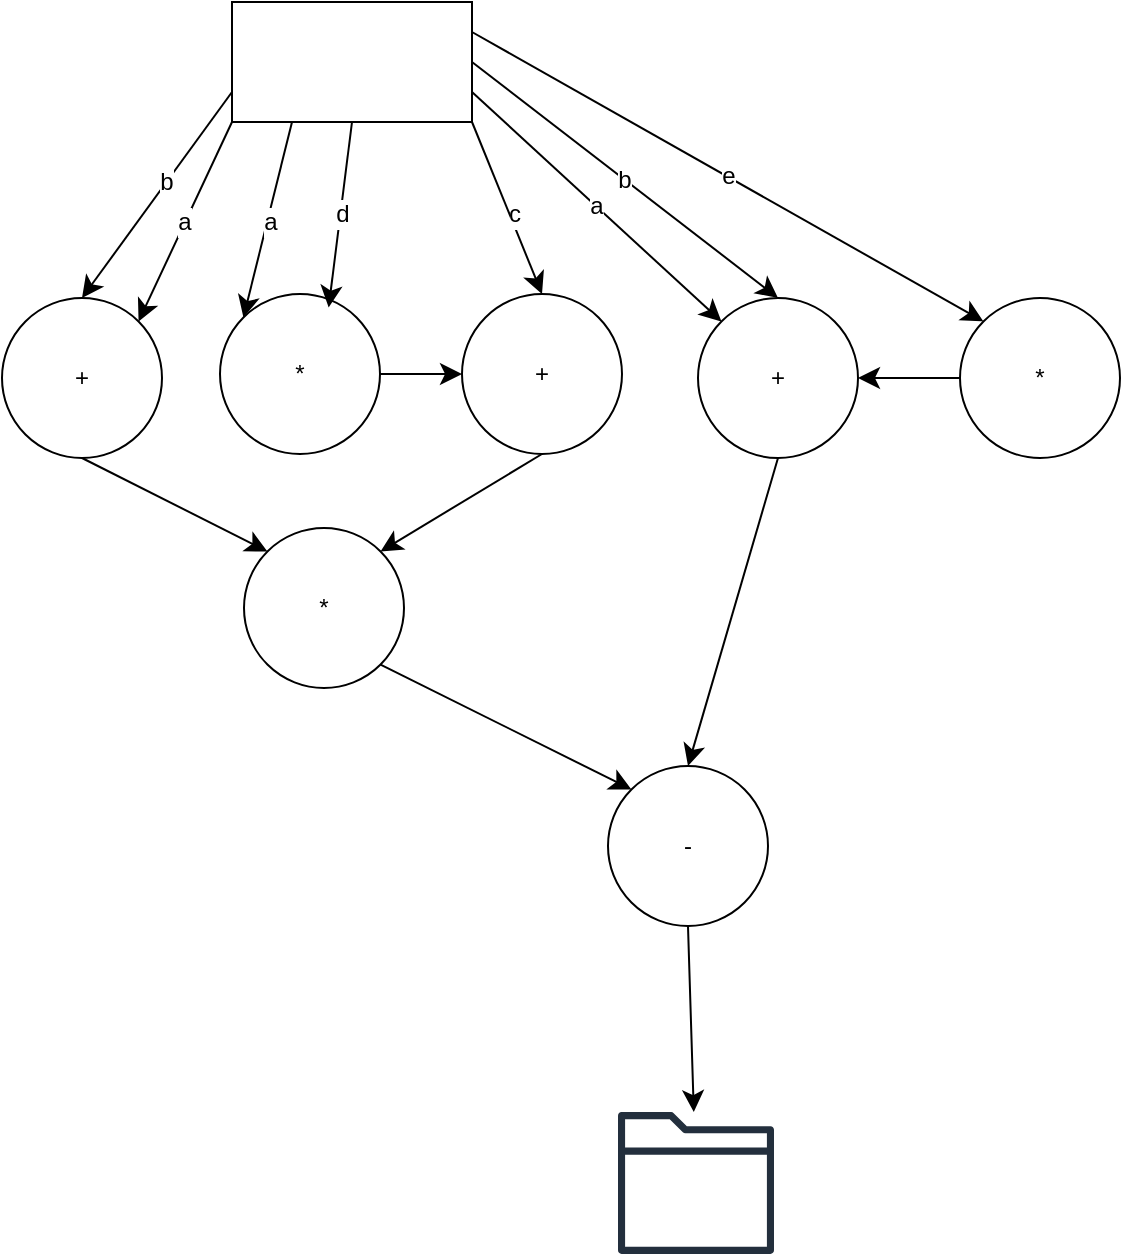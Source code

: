 <mxfile version="24.7.17">
  <diagram name="Trang-1" id="th3KW1degMkCB6hDtFAh">
    <mxGraphModel dx="402" dy="883" grid="0" gridSize="10" guides="1" tooltips="1" connect="1" arrows="1" fold="1" page="0" pageScale="1" pageWidth="827" pageHeight="1169" math="0" shadow="0">
      <root>
        <mxCell id="0" />
        <mxCell id="1" parent="0" />
        <mxCell id="pH7NjbxZBT_kl_eQ1KcJ-7" style="edgeStyle=none;curved=1;rounded=0;orthogonalLoop=1;jettySize=auto;html=1;exitX=0;exitY=0.75;exitDx=0;exitDy=0;entryX=0.5;entryY=0;entryDx=0;entryDy=0;fontSize=12;startSize=8;endSize=8;" edge="1" parent="1" source="pH7NjbxZBT_kl_eQ1KcJ-1" target="pH7NjbxZBT_kl_eQ1KcJ-2">
          <mxGeometry relative="1" as="geometry" />
        </mxCell>
        <mxCell id="pH7NjbxZBT_kl_eQ1KcJ-8" value="b" style="edgeLabel;html=1;align=center;verticalAlign=middle;resizable=0;points=[];fontSize=12;" vertex="1" connectable="0" parent="pH7NjbxZBT_kl_eQ1KcJ-7">
          <mxGeometry x="-0.132" y="-1" relative="1" as="geometry">
            <mxPoint as="offset" />
          </mxGeometry>
        </mxCell>
        <mxCell id="pH7NjbxZBT_kl_eQ1KcJ-10" style="edgeStyle=none;curved=1;rounded=0;orthogonalLoop=1;jettySize=auto;html=1;exitX=0;exitY=1;exitDx=0;exitDy=0;entryX=1;entryY=0;entryDx=0;entryDy=0;fontSize=12;startSize=8;endSize=8;" edge="1" parent="1" source="pH7NjbxZBT_kl_eQ1KcJ-1" target="pH7NjbxZBT_kl_eQ1KcJ-2">
          <mxGeometry relative="1" as="geometry" />
        </mxCell>
        <mxCell id="pH7NjbxZBT_kl_eQ1KcJ-11" value="a" style="edgeLabel;html=1;align=center;verticalAlign=middle;resizable=0;points=[];fontSize=12;" vertex="1" connectable="0" parent="pH7NjbxZBT_kl_eQ1KcJ-10">
          <mxGeometry x="0.003" y="-1" relative="1" as="geometry">
            <mxPoint as="offset" />
          </mxGeometry>
        </mxCell>
        <mxCell id="pH7NjbxZBT_kl_eQ1KcJ-12" style="edgeStyle=none;curved=1;rounded=0;orthogonalLoop=1;jettySize=auto;html=1;exitX=0.25;exitY=1;exitDx=0;exitDy=0;entryX=0;entryY=0;entryDx=0;entryDy=0;fontSize=12;startSize=8;endSize=8;" edge="1" parent="1" source="pH7NjbxZBT_kl_eQ1KcJ-1" target="pH7NjbxZBT_kl_eQ1KcJ-3">
          <mxGeometry relative="1" as="geometry" />
        </mxCell>
        <mxCell id="pH7NjbxZBT_kl_eQ1KcJ-13" value="a" style="edgeLabel;html=1;align=center;verticalAlign=middle;resizable=0;points=[];fontSize=12;" vertex="1" connectable="0" parent="pH7NjbxZBT_kl_eQ1KcJ-12">
          <mxGeometry x="0.027" y="1" relative="1" as="geometry">
            <mxPoint as="offset" />
          </mxGeometry>
        </mxCell>
        <mxCell id="pH7NjbxZBT_kl_eQ1KcJ-16" style="edgeStyle=none;curved=1;rounded=0;orthogonalLoop=1;jettySize=auto;html=1;exitX=1;exitY=1;exitDx=0;exitDy=0;entryX=0.5;entryY=0;entryDx=0;entryDy=0;fontSize=12;startSize=8;endSize=8;" edge="1" parent="1" source="pH7NjbxZBT_kl_eQ1KcJ-1" target="pH7NjbxZBT_kl_eQ1KcJ-4">
          <mxGeometry relative="1" as="geometry" />
        </mxCell>
        <mxCell id="pH7NjbxZBT_kl_eQ1KcJ-17" value="c" style="edgeLabel;html=1;align=center;verticalAlign=middle;resizable=0;points=[];fontSize=12;" vertex="1" connectable="0" parent="pH7NjbxZBT_kl_eQ1KcJ-16">
          <mxGeometry x="0.083" y="3" relative="1" as="geometry">
            <mxPoint x="-1" as="offset" />
          </mxGeometry>
        </mxCell>
        <mxCell id="pH7NjbxZBT_kl_eQ1KcJ-21" value="a" style="edgeStyle=none;curved=1;rounded=0;orthogonalLoop=1;jettySize=auto;html=1;exitX=1;exitY=0.75;exitDx=0;exitDy=0;entryX=0;entryY=0;entryDx=0;entryDy=0;fontSize=12;startSize=8;endSize=8;" edge="1" parent="1" source="pH7NjbxZBT_kl_eQ1KcJ-1" target="pH7NjbxZBT_kl_eQ1KcJ-19">
          <mxGeometry relative="1" as="geometry" />
        </mxCell>
        <mxCell id="pH7NjbxZBT_kl_eQ1KcJ-22" value="b" style="edgeStyle=none;curved=1;rounded=0;orthogonalLoop=1;jettySize=auto;html=1;exitX=1;exitY=0.5;exitDx=0;exitDy=0;entryX=0.5;entryY=0;entryDx=0;entryDy=0;fontSize=12;startSize=8;endSize=8;" edge="1" parent="1" source="pH7NjbxZBT_kl_eQ1KcJ-1" target="pH7NjbxZBT_kl_eQ1KcJ-19">
          <mxGeometry relative="1" as="geometry" />
        </mxCell>
        <mxCell id="pH7NjbxZBT_kl_eQ1KcJ-23" value="e" style="edgeStyle=none;curved=1;rounded=0;orthogonalLoop=1;jettySize=auto;html=1;exitX=1;exitY=0.25;exitDx=0;exitDy=0;entryX=0;entryY=0;entryDx=0;entryDy=0;fontSize=12;startSize=8;endSize=8;" edge="1" parent="1" source="pH7NjbxZBT_kl_eQ1KcJ-1" target="pH7NjbxZBT_kl_eQ1KcJ-20">
          <mxGeometry relative="1" as="geometry" />
        </mxCell>
        <mxCell id="pH7NjbxZBT_kl_eQ1KcJ-1" value="" style="rounded=0;whiteSpace=wrap;html=1;" vertex="1" parent="1">
          <mxGeometry x="145" y="-12" width="120" height="60" as="geometry" />
        </mxCell>
        <mxCell id="pH7NjbxZBT_kl_eQ1KcJ-26" style="edgeStyle=none;curved=1;rounded=0;orthogonalLoop=1;jettySize=auto;html=1;exitX=0.5;exitY=1;exitDx=0;exitDy=0;entryX=0;entryY=0;entryDx=0;entryDy=0;fontSize=12;startSize=8;endSize=8;" edge="1" parent="1" source="pH7NjbxZBT_kl_eQ1KcJ-2" target="pH7NjbxZBT_kl_eQ1KcJ-25">
          <mxGeometry relative="1" as="geometry" />
        </mxCell>
        <mxCell id="pH7NjbxZBT_kl_eQ1KcJ-2" value="+" style="ellipse;whiteSpace=wrap;html=1;aspect=fixed;" vertex="1" parent="1">
          <mxGeometry x="30" y="136" width="80" height="80" as="geometry" />
        </mxCell>
        <mxCell id="pH7NjbxZBT_kl_eQ1KcJ-18" style="edgeStyle=none;curved=1;rounded=0;orthogonalLoop=1;jettySize=auto;html=1;exitX=1;exitY=0.5;exitDx=0;exitDy=0;entryX=0;entryY=0.5;entryDx=0;entryDy=0;fontSize=12;startSize=8;endSize=8;" edge="1" parent="1" source="pH7NjbxZBT_kl_eQ1KcJ-3" target="pH7NjbxZBT_kl_eQ1KcJ-4">
          <mxGeometry relative="1" as="geometry" />
        </mxCell>
        <mxCell id="pH7NjbxZBT_kl_eQ1KcJ-3" value="*" style="ellipse;whiteSpace=wrap;html=1;aspect=fixed;" vertex="1" parent="1">
          <mxGeometry x="139" y="134" width="80" height="80" as="geometry" />
        </mxCell>
        <mxCell id="pH7NjbxZBT_kl_eQ1KcJ-27" style="edgeStyle=none;curved=1;rounded=0;orthogonalLoop=1;jettySize=auto;html=1;exitX=0.5;exitY=1;exitDx=0;exitDy=0;entryX=1;entryY=0;entryDx=0;entryDy=0;fontSize=12;startSize=8;endSize=8;" edge="1" parent="1" source="pH7NjbxZBT_kl_eQ1KcJ-4" target="pH7NjbxZBT_kl_eQ1KcJ-25">
          <mxGeometry relative="1" as="geometry" />
        </mxCell>
        <mxCell id="pH7NjbxZBT_kl_eQ1KcJ-4" value="+" style="ellipse;whiteSpace=wrap;html=1;aspect=fixed;" vertex="1" parent="1">
          <mxGeometry x="260" y="134" width="80" height="80" as="geometry" />
        </mxCell>
        <mxCell id="pH7NjbxZBT_kl_eQ1KcJ-14" style="edgeStyle=none;curved=1;rounded=0;orthogonalLoop=1;jettySize=auto;html=1;exitX=0.5;exitY=1;exitDx=0;exitDy=0;entryX=0.679;entryY=0.084;entryDx=0;entryDy=0;entryPerimeter=0;fontSize=12;startSize=8;endSize=8;" edge="1" parent="1" source="pH7NjbxZBT_kl_eQ1KcJ-1" target="pH7NjbxZBT_kl_eQ1KcJ-3">
          <mxGeometry relative="1" as="geometry" />
        </mxCell>
        <mxCell id="pH7NjbxZBT_kl_eQ1KcJ-15" value="d" style="edgeLabel;html=1;align=center;verticalAlign=middle;resizable=0;points=[];fontSize=12;" vertex="1" connectable="0" parent="pH7NjbxZBT_kl_eQ1KcJ-14">
          <mxGeometry x="-0.014" relative="1" as="geometry">
            <mxPoint as="offset" />
          </mxGeometry>
        </mxCell>
        <mxCell id="pH7NjbxZBT_kl_eQ1KcJ-30" style="edgeStyle=none;curved=1;rounded=0;orthogonalLoop=1;jettySize=auto;html=1;exitX=0.5;exitY=1;exitDx=0;exitDy=0;entryX=0.5;entryY=0;entryDx=0;entryDy=0;fontSize=12;startSize=8;endSize=8;" edge="1" parent="1" source="pH7NjbxZBT_kl_eQ1KcJ-19" target="pH7NjbxZBT_kl_eQ1KcJ-28">
          <mxGeometry relative="1" as="geometry" />
        </mxCell>
        <mxCell id="pH7NjbxZBT_kl_eQ1KcJ-19" value="+" style="ellipse;whiteSpace=wrap;html=1;aspect=fixed;" vertex="1" parent="1">
          <mxGeometry x="378" y="136" width="80" height="80" as="geometry" />
        </mxCell>
        <mxCell id="pH7NjbxZBT_kl_eQ1KcJ-24" style="edgeStyle=none;curved=1;rounded=0;orthogonalLoop=1;jettySize=auto;html=1;exitX=0;exitY=0.5;exitDx=0;exitDy=0;entryX=1;entryY=0.5;entryDx=0;entryDy=0;fontSize=12;startSize=8;endSize=8;" edge="1" parent="1" source="pH7NjbxZBT_kl_eQ1KcJ-20" target="pH7NjbxZBT_kl_eQ1KcJ-19">
          <mxGeometry relative="1" as="geometry" />
        </mxCell>
        <mxCell id="pH7NjbxZBT_kl_eQ1KcJ-20" value="*" style="ellipse;whiteSpace=wrap;html=1;aspect=fixed;" vertex="1" parent="1">
          <mxGeometry x="509" y="136" width="80" height="80" as="geometry" />
        </mxCell>
        <mxCell id="pH7NjbxZBT_kl_eQ1KcJ-29" style="edgeStyle=none;curved=1;rounded=0;orthogonalLoop=1;jettySize=auto;html=1;exitX=1;exitY=1;exitDx=0;exitDy=0;entryX=0;entryY=0;entryDx=0;entryDy=0;fontSize=12;startSize=8;endSize=8;" edge="1" parent="1" source="pH7NjbxZBT_kl_eQ1KcJ-25" target="pH7NjbxZBT_kl_eQ1KcJ-28">
          <mxGeometry relative="1" as="geometry" />
        </mxCell>
        <mxCell id="pH7NjbxZBT_kl_eQ1KcJ-25" value="*" style="ellipse;whiteSpace=wrap;html=1;aspect=fixed;" vertex="1" parent="1">
          <mxGeometry x="151" y="251" width="80" height="80" as="geometry" />
        </mxCell>
        <mxCell id="pH7NjbxZBT_kl_eQ1KcJ-34" style="edgeStyle=none;curved=1;rounded=0;orthogonalLoop=1;jettySize=auto;html=1;exitX=0.5;exitY=1;exitDx=0;exitDy=0;fontSize=12;startSize=8;endSize=8;" edge="1" parent="1" source="pH7NjbxZBT_kl_eQ1KcJ-28" target="pH7NjbxZBT_kl_eQ1KcJ-32">
          <mxGeometry relative="1" as="geometry" />
        </mxCell>
        <mxCell id="pH7NjbxZBT_kl_eQ1KcJ-28" value="-" style="ellipse;whiteSpace=wrap;html=1;aspect=fixed;" vertex="1" parent="1">
          <mxGeometry x="333" y="370" width="80" height="80" as="geometry" />
        </mxCell>
        <mxCell id="pH7NjbxZBT_kl_eQ1KcJ-32" value="" style="sketch=0;outlineConnect=0;fontColor=#232F3E;gradientColor=none;fillColor=#232F3D;strokeColor=none;dashed=0;verticalLabelPosition=bottom;verticalAlign=top;align=center;html=1;fontSize=12;fontStyle=0;aspect=fixed;pointerEvents=1;shape=mxgraph.aws4.folder;" vertex="1" parent="1">
          <mxGeometry x="338" y="543" width="78" height="71" as="geometry" />
        </mxCell>
      </root>
    </mxGraphModel>
  </diagram>
</mxfile>
